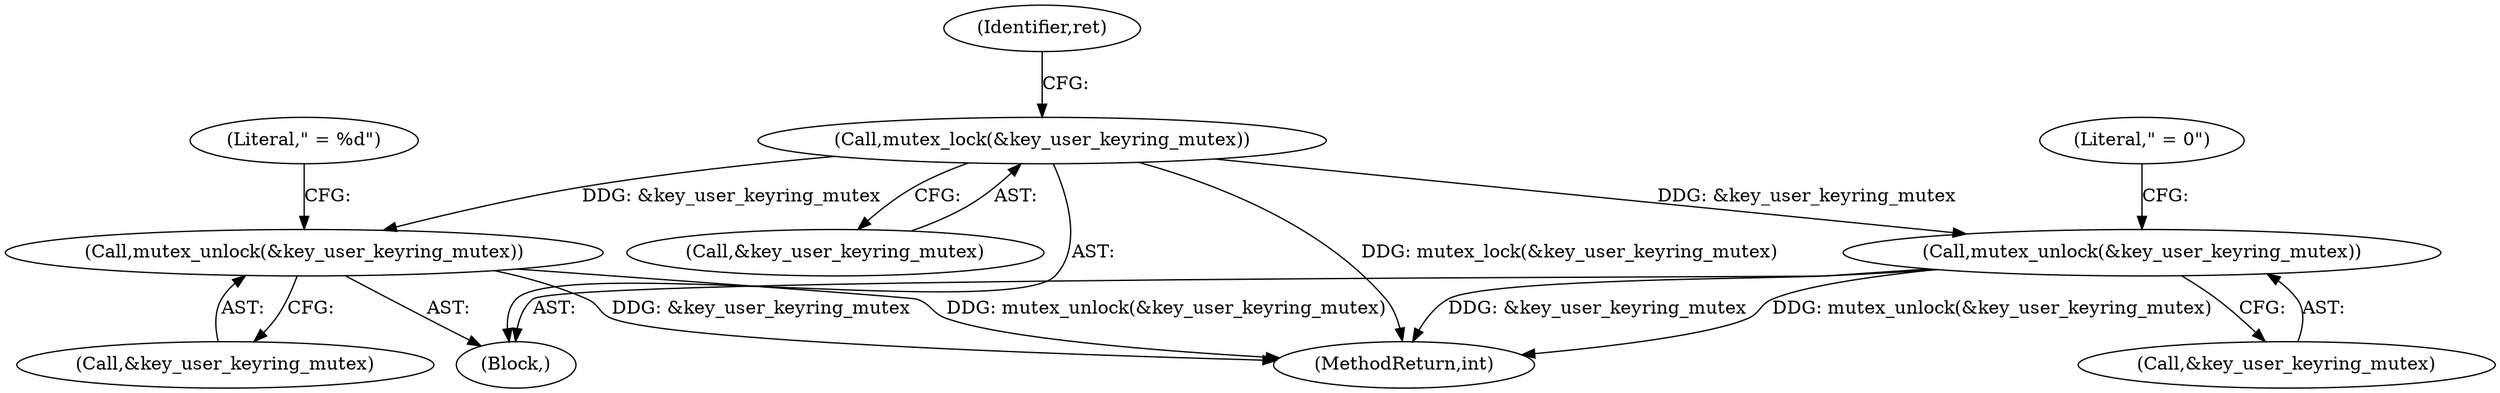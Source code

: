 digraph "0_linux_237bbd29f7a049d310d907f4b2716a7feef9abf3_1@API" {
"1000156" [label="(Call,mutex_lock(&key_user_keyring_mutex))"];
"1000262" [label="(Call,mutex_unlock(&key_user_keyring_mutex))"];
"1000276" [label="(Call,mutex_unlock(&key_user_keyring_mutex))"];
"1000263" [label="(Call,&key_user_keyring_mutex)"];
"1000157" [label="(Call,&key_user_keyring_mutex)"];
"1000284" [label="(MethodReturn,int)"];
"1000266" [label="(Literal,\" = 0\")"];
"1000277" [label="(Call,&key_user_keyring_mutex)"];
"1000280" [label="(Literal,\" = %d\")"];
"1000276" [label="(Call,mutex_unlock(&key_user_keyring_mutex))"];
"1000156" [label="(Call,mutex_lock(&key_user_keyring_mutex))"];
"1000106" [label="(Block,)"];
"1000262" [label="(Call,mutex_unlock(&key_user_keyring_mutex))"];
"1000160" [label="(Identifier,ret)"];
"1000156" -> "1000106"  [label="AST: "];
"1000156" -> "1000157"  [label="CFG: "];
"1000157" -> "1000156"  [label="AST: "];
"1000160" -> "1000156"  [label="CFG: "];
"1000156" -> "1000284"  [label="DDG: mutex_lock(&key_user_keyring_mutex)"];
"1000156" -> "1000262"  [label="DDG: &key_user_keyring_mutex"];
"1000156" -> "1000276"  [label="DDG: &key_user_keyring_mutex"];
"1000262" -> "1000106"  [label="AST: "];
"1000262" -> "1000263"  [label="CFG: "];
"1000263" -> "1000262"  [label="AST: "];
"1000266" -> "1000262"  [label="CFG: "];
"1000262" -> "1000284"  [label="DDG: &key_user_keyring_mutex"];
"1000262" -> "1000284"  [label="DDG: mutex_unlock(&key_user_keyring_mutex)"];
"1000276" -> "1000106"  [label="AST: "];
"1000276" -> "1000277"  [label="CFG: "];
"1000277" -> "1000276"  [label="AST: "];
"1000280" -> "1000276"  [label="CFG: "];
"1000276" -> "1000284"  [label="DDG: mutex_unlock(&key_user_keyring_mutex)"];
"1000276" -> "1000284"  [label="DDG: &key_user_keyring_mutex"];
}
